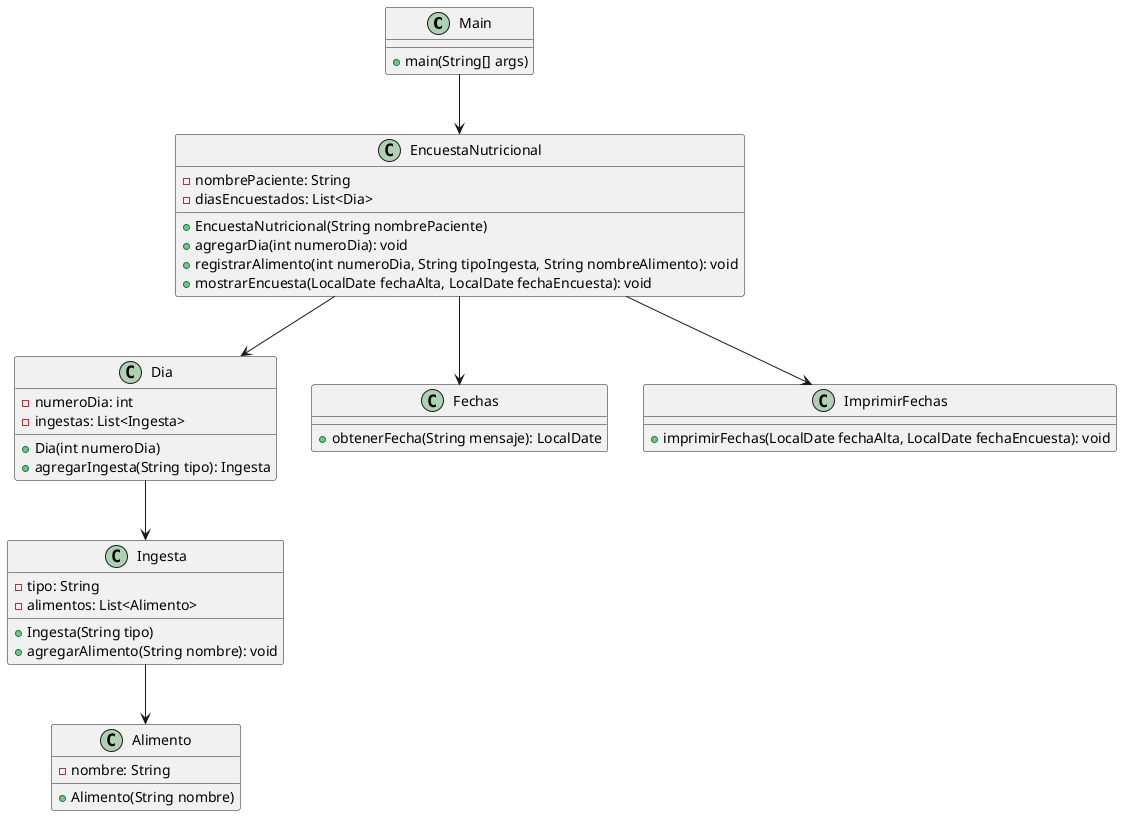 @startuml

class Main {
    +main(String[] args)
}

class Alimento {
    -nombre: String
    +Alimento(String nombre)
}

class Dia {
    -numeroDia: int
    -ingestas: List<Ingesta>
    +Dia(int numeroDia)
    +agregarIngesta(String tipo): Ingesta
}

class EncuestaNutricional {
    -nombrePaciente: String
    -diasEncuestados: List<Dia>
    +EncuestaNutricional(String nombrePaciente)
    +agregarDia(int numeroDia): void
    +registrarAlimento(int numeroDia, String tipoIngesta, String nombreAlimento): void
    +mostrarEncuesta(LocalDate fechaAlta, LocalDate fechaEncuesta): void
}

class Fechas {
    +obtenerFecha(String mensaje): LocalDate
}

class ImprimirFechas {
    +imprimirFechas(LocalDate fechaAlta, LocalDate fechaEncuesta): void
}

class Ingesta {
    -tipo: String
    -alimentos: List<Alimento>
    +Ingesta(String tipo)
    +agregarAlimento(String nombre): void
}

Main --> EncuestaNutricional
EncuestaNutricional --> Dia
Dia --> Ingesta
EncuestaNutricional --> Fechas
EncuestaNutricional --> ImprimirFechas
Ingesta --> Alimento

@enduml
